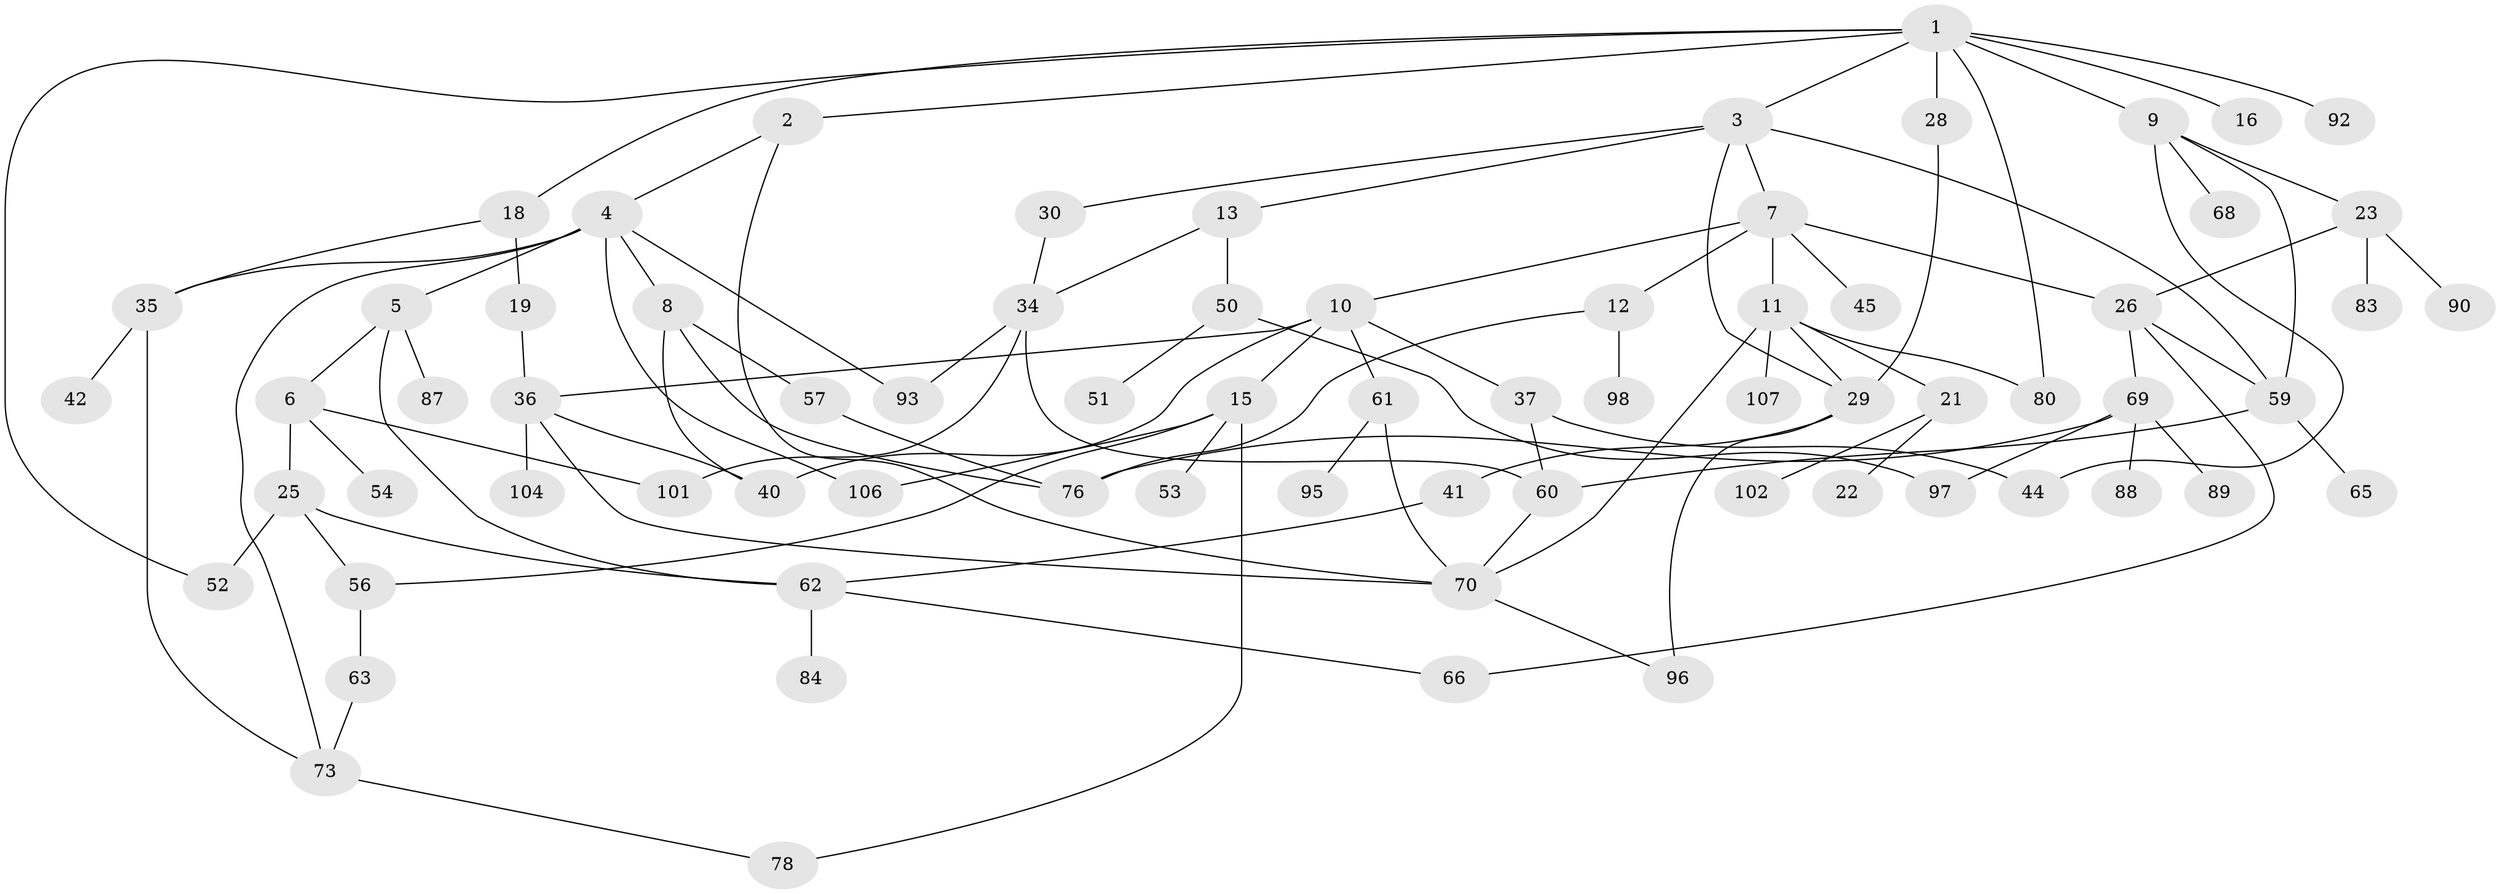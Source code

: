 // Generated by graph-tools (version 1.1) at 2025/51/02/27/25 19:51:37]
// undirected, 72 vertices, 105 edges
graph export_dot {
graph [start="1"]
  node [color=gray90,style=filled];
  1 [super="+24"];
  2;
  3 [super="+39"];
  4 [super="+72"];
  5;
  6 [super="+91"];
  7 [super="+20"];
  8 [super="+49"];
  9 [super="+14"];
  10 [super="+17"];
  11 [super="+43"];
  12 [super="+58"];
  13;
  15 [super="+27"];
  16 [super="+33"];
  18;
  19 [super="+32"];
  21 [super="+75"];
  22;
  23 [super="+48"];
  25 [super="+38"];
  26 [super="+71"];
  28;
  29 [super="+31"];
  30;
  34 [super="+46"];
  35 [super="+100"];
  36 [super="+85"];
  37 [super="+103"];
  40 [super="+79"];
  41 [super="+67"];
  42;
  44;
  45 [super="+47"];
  50 [super="+108"];
  51;
  52 [super="+55"];
  53;
  54 [super="+86"];
  56;
  57;
  59 [super="+64"];
  60 [super="+94"];
  61 [super="+99"];
  62 [super="+74"];
  63;
  65;
  66;
  68;
  69 [super="+77"];
  70 [super="+81"];
  73 [super="+82"];
  76;
  78 [super="+109"];
  80;
  83;
  84;
  87;
  88;
  89;
  90;
  92;
  93;
  95;
  96 [super="+105"];
  97;
  98;
  101;
  102;
  104;
  106;
  107;
  1 -- 2;
  1 -- 3;
  1 -- 9;
  1 -- 16;
  1 -- 18;
  1 -- 28;
  1 -- 52;
  1 -- 80;
  1 -- 92;
  2 -- 4;
  2 -- 70;
  3 -- 7;
  3 -- 13;
  3 -- 30;
  3 -- 59;
  3 -- 29;
  4 -- 5;
  4 -- 8;
  4 -- 93;
  4 -- 73;
  4 -- 35;
  4 -- 106;
  5 -- 6;
  5 -- 87;
  5 -- 62;
  6 -- 25 [weight=2];
  6 -- 54;
  6 -- 101;
  7 -- 10;
  7 -- 11 [weight=2];
  7 -- 12;
  7 -- 26;
  7 -- 45;
  8 -- 40;
  8 -- 57;
  8 -- 76;
  9 -- 23;
  9 -- 59;
  9 -- 44;
  9 -- 68;
  10 -- 15;
  10 -- 37;
  10 -- 61;
  10 -- 40;
  10 -- 36;
  11 -- 21;
  11 -- 29;
  11 -- 80;
  11 -- 107;
  11 -- 70;
  12 -- 76;
  12 -- 98;
  13 -- 34;
  13 -- 50;
  15 -- 78;
  15 -- 106;
  15 -- 56;
  15 -- 53;
  18 -- 19;
  18 -- 35;
  19 -- 36;
  21 -- 22;
  21 -- 102;
  23 -- 26;
  23 -- 83;
  23 -- 90;
  25 -- 62;
  25 -- 56;
  25 -- 52;
  26 -- 69;
  26 -- 66;
  26 -- 59;
  28 -- 29;
  29 -- 96 [weight=2];
  29 -- 41;
  30 -- 34;
  34 -- 101;
  34 -- 60;
  34 -- 93;
  35 -- 42;
  35 -- 73;
  36 -- 104;
  36 -- 40;
  36 -- 70;
  37 -- 60;
  37 -- 44;
  41 -- 62;
  50 -- 51;
  50 -- 97;
  56 -- 63;
  57 -- 76;
  59 -- 65;
  59 -- 60;
  60 -- 70;
  61 -- 95;
  61 -- 70;
  62 -- 66;
  62 -- 84;
  63 -- 73;
  69 -- 88;
  69 -- 76;
  69 -- 89;
  69 -- 97;
  70 -- 96;
  73 -- 78;
}

